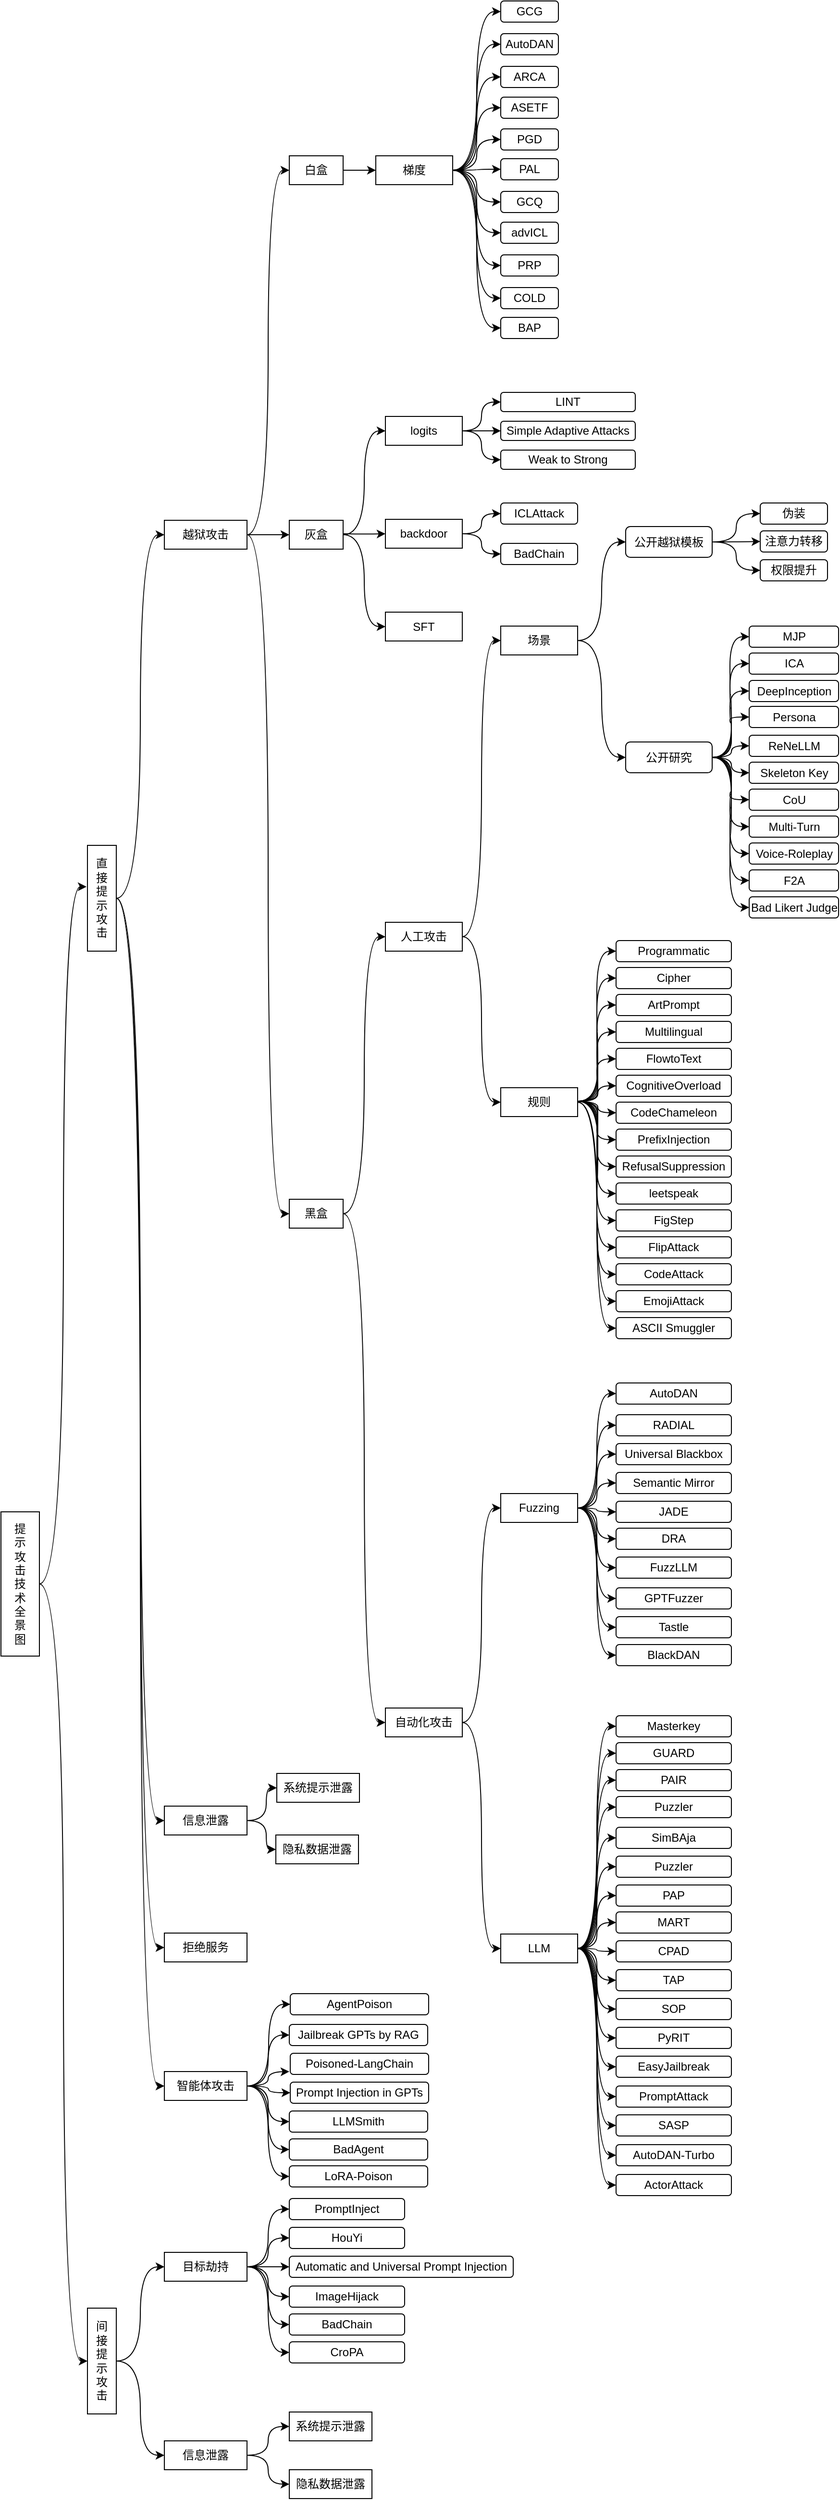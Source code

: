 <mxfile version="19.0.3" type="device"><diagram id="rkqEhPVn9OHipSm5fGzh" name="第 1 页"><mxGraphModel dx="1550" dy="2106" grid="1" gridSize="10" guides="1" tooltips="1" connect="1" arrows="1" fold="1" page="1" pageScale="1" pageWidth="827" pageHeight="1169" math="0" shadow="0"><root><mxCell id="0"/><mxCell id="1" parent="0"/><mxCell id="EBrHjdYa_G52QQw4xirk-134" style="edgeStyle=orthogonalEdgeStyle;rounded=0;orthogonalLoop=1;jettySize=auto;html=1;exitX=1;exitY=0.5;exitDx=0;exitDy=0;entryX=-0.033;entryY=0.391;entryDx=0;entryDy=0;entryPerimeter=0;curved=1;" parent="1" source="EBrHjdYa_G52QQw4xirk-2" target="EBrHjdYa_G52QQw4xirk-4" edge="1"><mxGeometry relative="1" as="geometry"/></mxCell><mxCell id="EBrHjdYa_G52QQw4xirk-136" style="edgeStyle=orthogonalEdgeStyle;curved=1;rounded=0;orthogonalLoop=1;jettySize=auto;html=1;exitX=1;exitY=0.5;exitDx=0;exitDy=0;entryX=0;entryY=0.5;entryDx=0;entryDy=0;" parent="1" source="EBrHjdYa_G52QQw4xirk-2" target="EBrHjdYa_G52QQw4xirk-40" edge="1"><mxGeometry relative="1" as="geometry"/></mxCell><mxCell id="EBrHjdYa_G52QQw4xirk-2" value="提&lt;br&gt;示&lt;br&gt;攻&lt;br&gt;击&lt;br&gt;技&lt;br&gt;术&lt;br&gt;全&lt;br&gt;景&lt;br&gt;图" style="rounded=0;whiteSpace=wrap;html=1;" parent="1" vertex="1"><mxGeometry x="70" y="891" width="40" height="150" as="geometry"/></mxCell><mxCell id="EBrHjdYa_G52QQw4xirk-135" style="edgeStyle=orthogonalEdgeStyle;curved=1;rounded=0;orthogonalLoop=1;jettySize=auto;html=1;exitX=1;exitY=0.5;exitDx=0;exitDy=0;entryX=0;entryY=0.5;entryDx=0;entryDy=0;" parent="1" source="EBrHjdYa_G52QQw4xirk-4" target="EBrHjdYa_G52QQw4xirk-26" edge="1"><mxGeometry relative="1" as="geometry"/></mxCell><mxCell id="EBrHjdYa_G52QQw4xirk-137" style="edgeStyle=orthogonalEdgeStyle;curved=1;rounded=0;orthogonalLoop=1;jettySize=auto;html=1;exitX=1;exitY=0.5;exitDx=0;exitDy=0;entryX=0;entryY=0.5;entryDx=0;entryDy=0;" parent="1" source="EBrHjdYa_G52QQw4xirk-4" target="EBrHjdYa_G52QQw4xirk-41" edge="1"><mxGeometry relative="1" as="geometry"/></mxCell><mxCell id="EBrHjdYa_G52QQw4xirk-138" style="edgeStyle=orthogonalEdgeStyle;curved=1;rounded=0;orthogonalLoop=1;jettySize=auto;html=1;exitX=1;exitY=0.5;exitDx=0;exitDy=0;entryX=0;entryY=0.5;entryDx=0;entryDy=0;" parent="1" source="EBrHjdYa_G52QQw4xirk-4" target="EBrHjdYa_G52QQw4xirk-45" edge="1"><mxGeometry relative="1" as="geometry"/></mxCell><mxCell id="EBrHjdYa_G52QQw4xirk-139" style="edgeStyle=orthogonalEdgeStyle;curved=1;rounded=0;orthogonalLoop=1;jettySize=auto;html=1;exitX=1;exitY=0.5;exitDx=0;exitDy=0;entryX=0;entryY=0.5;entryDx=0;entryDy=0;" parent="1" source="EBrHjdYa_G52QQw4xirk-4" target="EBrHjdYa_G52QQw4xirk-42" edge="1"><mxGeometry relative="1" as="geometry"/></mxCell><mxCell id="EBrHjdYa_G52QQw4xirk-4" value="直&lt;br&gt;接&lt;br&gt;提&lt;br&gt;示&lt;br&gt;攻&lt;br&gt;击" style="rounded=0;whiteSpace=wrap;html=1;" parent="1" vertex="1"><mxGeometry x="160" y="198" width="30" height="110" as="geometry"/></mxCell><mxCell id="EBrHjdYa_G52QQw4xirk-143" style="edgeStyle=orthogonalEdgeStyle;curved=1;rounded=0;orthogonalLoop=1;jettySize=auto;html=1;exitX=1;exitY=0.5;exitDx=0;exitDy=0;entryX=0;entryY=0.5;entryDx=0;entryDy=0;" parent="1" source="EBrHjdYa_G52QQw4xirk-20" target="EBrHjdYa_G52QQw4xirk-37" edge="1"><mxGeometry relative="1" as="geometry"/></mxCell><mxCell id="EBrHjdYa_G52QQw4xirk-144" style="edgeStyle=orthogonalEdgeStyle;curved=1;rounded=0;orthogonalLoop=1;jettySize=auto;html=1;exitX=1;exitY=0.5;exitDx=0;exitDy=0;entryX=0;entryY=0.5;entryDx=0;entryDy=0;" parent="1" source="EBrHjdYa_G52QQw4xirk-20" target="EBrHjdYa_G52QQw4xirk-38" edge="1"><mxGeometry relative="1" as="geometry"/></mxCell><mxCell id="EBrHjdYa_G52QQw4xirk-145" style="edgeStyle=orthogonalEdgeStyle;curved=1;rounded=0;orthogonalLoop=1;jettySize=auto;html=1;exitX=1;exitY=0.5;exitDx=0;exitDy=0;entryX=0;entryY=0.5;entryDx=0;entryDy=0;" parent="1" source="EBrHjdYa_G52QQw4xirk-20" target="EBrHjdYa_G52QQw4xirk-39" edge="1"><mxGeometry relative="1" as="geometry"/></mxCell><mxCell id="EBrHjdYa_G52QQw4xirk-147" style="edgeStyle=orthogonalEdgeStyle;curved=1;rounded=0;orthogonalLoop=1;jettySize=auto;html=1;exitX=1;exitY=0.5;exitDx=0;exitDy=0;entryX=0;entryY=0.5;entryDx=0;entryDy=0;" parent="1" source="EBrHjdYa_G52QQw4xirk-20" target="EBrHjdYa_G52QQw4xirk-54" edge="1"><mxGeometry relative="1" as="geometry"/></mxCell><mxCell id="EBrHjdYa_G52QQw4xirk-148" style="edgeStyle=orthogonalEdgeStyle;curved=1;rounded=0;orthogonalLoop=1;jettySize=auto;html=1;exitX=1;exitY=0.5;exitDx=0;exitDy=0;entryX=0;entryY=0.5;entryDx=0;entryDy=0;" parent="1" source="EBrHjdYa_G52QQw4xirk-20" target="EBrHjdYa_G52QQw4xirk-55" edge="1"><mxGeometry relative="1" as="geometry"/></mxCell><mxCell id="EBrHjdYa_G52QQw4xirk-149" style="edgeStyle=orthogonalEdgeStyle;curved=1;rounded=0;orthogonalLoop=1;jettySize=auto;html=1;exitX=1;exitY=0.5;exitDx=0;exitDy=0;entryX=0;entryY=0.5;entryDx=0;entryDy=0;" parent="1" source="EBrHjdYa_G52QQw4xirk-20" target="EBrHjdYa_G52QQw4xirk-56" edge="1"><mxGeometry relative="1" as="geometry"/></mxCell><mxCell id="EBrHjdYa_G52QQw4xirk-151" style="edgeStyle=orthogonalEdgeStyle;curved=1;rounded=0;orthogonalLoop=1;jettySize=auto;html=1;exitX=1;exitY=0.5;exitDx=0;exitDy=0;entryX=0;entryY=0.5;entryDx=0;entryDy=0;" parent="1" source="EBrHjdYa_G52QQw4xirk-20" target="EBrHjdYa_G52QQw4xirk-57" edge="1"><mxGeometry relative="1" as="geometry"/></mxCell><mxCell id="EBrHjdYa_G52QQw4xirk-152" style="edgeStyle=orthogonalEdgeStyle;curved=1;rounded=0;orthogonalLoop=1;jettySize=auto;html=1;exitX=1;exitY=0.5;exitDx=0;exitDy=0;entryX=0;entryY=0.5;entryDx=0;entryDy=0;" parent="1" source="EBrHjdYa_G52QQw4xirk-20" target="EBrHjdYa_G52QQw4xirk-58" edge="1"><mxGeometry relative="1" as="geometry"/></mxCell><mxCell id="EBrHjdYa_G52QQw4xirk-153" style="edgeStyle=orthogonalEdgeStyle;curved=1;rounded=0;orthogonalLoop=1;jettySize=auto;html=1;exitX=1;exitY=0.5;exitDx=0;exitDy=0;entryX=0;entryY=0.5;entryDx=0;entryDy=0;" parent="1" source="EBrHjdYa_G52QQw4xirk-20" target="EBrHjdYa_G52QQw4xirk-59" edge="1"><mxGeometry relative="1" as="geometry"/></mxCell><mxCell id="EBrHjdYa_G52QQw4xirk-154" style="edgeStyle=orthogonalEdgeStyle;curved=1;rounded=0;orthogonalLoop=1;jettySize=auto;html=1;exitX=1;exitY=0.5;exitDx=0;exitDy=0;entryX=0;entryY=0.5;entryDx=0;entryDy=0;" parent="1" source="EBrHjdYa_G52QQw4xirk-20" target="EBrHjdYa_G52QQw4xirk-60" edge="1"><mxGeometry relative="1" as="geometry"/></mxCell><mxCell id="MeOBzDQ2OIou5uloYh-z-2" style="edgeStyle=orthogonalEdgeStyle;rounded=0;orthogonalLoop=1;jettySize=auto;html=1;exitX=1;exitY=0.5;exitDx=0;exitDy=0;entryX=0;entryY=0.5;entryDx=0;entryDy=0;curved=1;" parent="1" source="EBrHjdYa_G52QQw4xirk-20" target="MeOBzDQ2OIou5uloYh-z-1" edge="1"><mxGeometry relative="1" as="geometry"/></mxCell><mxCell id="EBrHjdYa_G52QQw4xirk-20" value="梯度" style="rounded=0;whiteSpace=wrap;html=1;" parent="1" vertex="1"><mxGeometry x="460" y="-519" width="80" height="30" as="geometry"/></mxCell><mxCell id="EBrHjdYa_G52QQw4xirk-157" style="edgeStyle=orthogonalEdgeStyle;curved=1;rounded=0;orthogonalLoop=1;jettySize=auto;html=1;exitX=1;exitY=0.5;exitDx=0;exitDy=0;entryX=0;entryY=0.5;entryDx=0;entryDy=0;" parent="1" source="EBrHjdYa_G52QQw4xirk-21" target="EBrHjdYa_G52QQw4xirk-61" edge="1"><mxGeometry relative="1" as="geometry"/></mxCell><mxCell id="EBrHjdYa_G52QQw4xirk-246" style="edgeStyle=orthogonalEdgeStyle;curved=1;rounded=0;orthogonalLoop=1;jettySize=auto;html=1;exitX=1;exitY=0.5;exitDx=0;exitDy=0;entryX=0;entryY=0.5;entryDx=0;entryDy=0;" parent="1" source="EBrHjdYa_G52QQw4xirk-21" target="EBrHjdYa_G52QQw4xirk-243" edge="1"><mxGeometry relative="1" as="geometry"/></mxCell><mxCell id="EBrHjdYa_G52QQw4xirk-247" style="edgeStyle=orthogonalEdgeStyle;curved=1;rounded=0;orthogonalLoop=1;jettySize=auto;html=1;exitX=1;exitY=0.5;exitDx=0;exitDy=0;entryX=0;entryY=0.5;entryDx=0;entryDy=0;" parent="1" source="EBrHjdYa_G52QQw4xirk-21" target="EBrHjdYa_G52QQw4xirk-244" edge="1"><mxGeometry relative="1" as="geometry"/></mxCell><mxCell id="EBrHjdYa_G52QQw4xirk-21" value="logits" style="rounded=0;whiteSpace=wrap;html=1;" parent="1" vertex="1"><mxGeometry x="470" y="-248" width="80" height="30" as="geometry"/></mxCell><mxCell id="EBrHjdYa_G52QQw4xirk-140" style="edgeStyle=orthogonalEdgeStyle;curved=1;rounded=0;orthogonalLoop=1;jettySize=auto;html=1;exitX=1;exitY=0.5;exitDx=0;exitDy=0;entryX=0;entryY=0.5;entryDx=0;entryDy=0;" parent="1" source="EBrHjdYa_G52QQw4xirk-26" target="EBrHjdYa_G52QQw4xirk-33" edge="1"><mxGeometry relative="1" as="geometry"/></mxCell><mxCell id="EBrHjdYa_G52QQw4xirk-160" style="edgeStyle=orthogonalEdgeStyle;curved=1;rounded=0;orthogonalLoop=1;jettySize=auto;html=1;exitX=1;exitY=0.5;exitDx=0;exitDy=0;entryX=0;entryY=0.5;entryDx=0;entryDy=0;" parent="1" source="EBrHjdYa_G52QQw4xirk-26" target="EBrHjdYa_G52QQw4xirk-89" edge="1"><mxGeometry relative="1" as="geometry"/></mxCell><mxCell id="EBrHjdYa_G52QQw4xirk-161" style="edgeStyle=orthogonalEdgeStyle;curved=1;rounded=0;orthogonalLoop=1;jettySize=auto;html=1;exitX=1;exitY=0.5;exitDx=0;exitDy=0;entryX=0;entryY=0.5;entryDx=0;entryDy=0;" parent="1" source="EBrHjdYa_G52QQw4xirk-26" target="EBrHjdYa_G52QQw4xirk-47" edge="1"><mxGeometry relative="1" as="geometry"/></mxCell><mxCell id="EBrHjdYa_G52QQw4xirk-26" value="越狱攻击" style="rounded=0;whiteSpace=wrap;html=1;" parent="1" vertex="1"><mxGeometry x="240" y="-140" width="86" height="30" as="geometry"/></mxCell><mxCell id="EBrHjdYa_G52QQw4xirk-142" style="edgeStyle=orthogonalEdgeStyle;curved=1;rounded=0;orthogonalLoop=1;jettySize=auto;html=1;exitX=1;exitY=0.5;exitDx=0;exitDy=0;entryX=0;entryY=0.5;entryDx=0;entryDy=0;" parent="1" source="EBrHjdYa_G52QQw4xirk-33" target="EBrHjdYa_G52QQw4xirk-20" edge="1"><mxGeometry relative="1" as="geometry"/></mxCell><mxCell id="EBrHjdYa_G52QQw4xirk-33" value="白盒" style="rounded=0;whiteSpace=wrap;html=1;" parent="1" vertex="1"><mxGeometry x="370" y="-519" width="56" height="30" as="geometry"/></mxCell><mxCell id="EBrHjdYa_G52QQw4xirk-37" value="GCG" style="rounded=1;whiteSpace=wrap;html=1;strokeColor=default;" parent="1" vertex="1"><mxGeometry x="590" y="-680" width="60" height="22" as="geometry"/></mxCell><mxCell id="EBrHjdYa_G52QQw4xirk-38" value="AutoDAN" style="rounded=1;whiteSpace=wrap;html=1;strokeColor=default;" parent="1" vertex="1"><mxGeometry x="590" y="-646" width="60" height="22" as="geometry"/></mxCell><mxCell id="EBrHjdYa_G52QQw4xirk-39" value="ARCA" style="rounded=1;whiteSpace=wrap;html=1;strokeColor=default;" parent="1" vertex="1"><mxGeometry x="590" y="-612" width="60" height="22" as="geometry"/></mxCell><mxCell id="EBrHjdYa_G52QQw4xirk-235" style="edgeStyle=orthogonalEdgeStyle;curved=1;rounded=0;orthogonalLoop=1;jettySize=auto;html=1;exitX=1;exitY=0.5;exitDx=0;exitDy=0;entryX=0;entryY=0.5;entryDx=0;entryDy=0;" parent="1" source="EBrHjdYa_G52QQw4xirk-40" target="EBrHjdYa_G52QQw4xirk-44" edge="1"><mxGeometry relative="1" as="geometry"/></mxCell><mxCell id="EBrHjdYa_G52QQw4xirk-236" style="edgeStyle=orthogonalEdgeStyle;curved=1;rounded=0;orthogonalLoop=1;jettySize=auto;html=1;exitX=1;exitY=0.5;exitDx=0;exitDy=0;entryX=0;entryY=0.5;entryDx=0;entryDy=0;" parent="1" source="EBrHjdYa_G52QQw4xirk-40" target="EBrHjdYa_G52QQw4xirk-43" edge="1"><mxGeometry relative="1" as="geometry"/></mxCell><mxCell id="EBrHjdYa_G52QQw4xirk-40" value="间&lt;br&gt;接&lt;br&gt;提&lt;br&gt;示&lt;br&gt;攻&lt;br&gt;击" style="rounded=0;whiteSpace=wrap;html=1;" parent="1" vertex="1"><mxGeometry x="160" y="1719" width="30" height="110" as="geometry"/></mxCell><mxCell id="EBrHjdYa_G52QQw4xirk-209" style="edgeStyle=orthogonalEdgeStyle;curved=1;rounded=0;orthogonalLoop=1;jettySize=auto;html=1;exitX=1;exitY=0.5;exitDx=0;exitDy=0;entryX=0;entryY=0.5;entryDx=0;entryDy=0;" parent="1" source="EBrHjdYa_G52QQw4xirk-41" target="EBrHjdYa_G52QQw4xirk-105" edge="1"><mxGeometry relative="1" as="geometry"/></mxCell><mxCell id="EBrHjdYa_G52QQw4xirk-210" style="edgeStyle=orthogonalEdgeStyle;curved=1;rounded=0;orthogonalLoop=1;jettySize=auto;html=1;exitX=1;exitY=0.5;exitDx=0;exitDy=0;entryX=0;entryY=0.5;entryDx=0;entryDy=0;" parent="1" source="EBrHjdYa_G52QQw4xirk-41" target="EBrHjdYa_G52QQw4xirk-106" edge="1"><mxGeometry relative="1" as="geometry"/></mxCell><mxCell id="EBrHjdYa_G52QQw4xirk-41" value="信息泄露" style="rounded=0;whiteSpace=wrap;html=1;" parent="1" vertex="1"><mxGeometry x="240" y="1197" width="86" height="30" as="geometry"/></mxCell><mxCell id="EBrHjdYa_G52QQw4xirk-227" style="edgeStyle=orthogonalEdgeStyle;curved=1;rounded=0;orthogonalLoop=1;jettySize=auto;html=1;exitX=1;exitY=0.5;exitDx=0;exitDy=0;entryX=0;entryY=0.5;entryDx=0;entryDy=0;" parent="1" source="EBrHjdYa_G52QQw4xirk-42" target="EBrHjdYa_G52QQw4xirk-124" edge="1"><mxGeometry relative="1" as="geometry"/></mxCell><mxCell id="EBrHjdYa_G52QQw4xirk-229" style="edgeStyle=orthogonalEdgeStyle;curved=1;rounded=0;orthogonalLoop=1;jettySize=auto;html=1;exitX=1;exitY=0.5;exitDx=0;exitDy=0;" parent="1" source="EBrHjdYa_G52QQw4xirk-42" edge="1"><mxGeometry relative="1" as="geometry"><mxPoint x="370" y="1473" as="targetPoint"/></mxGeometry></mxCell><mxCell id="EBrHjdYa_G52QQw4xirk-230" style="edgeStyle=orthogonalEdgeStyle;curved=1;rounded=0;orthogonalLoop=1;jettySize=auto;html=1;exitX=1;exitY=0.5;exitDx=0;exitDy=0;entryX=0;entryY=0.5;entryDx=0;entryDy=0;" parent="1" source="EBrHjdYa_G52QQw4xirk-42" target="EBrHjdYa_G52QQw4xirk-126" edge="1"><mxGeometry relative="1" as="geometry"/></mxCell><mxCell id="EBrHjdYa_G52QQw4xirk-231" style="edgeStyle=orthogonalEdgeStyle;curved=1;rounded=0;orthogonalLoop=1;jettySize=auto;html=1;exitX=1;exitY=0.5;exitDx=0;exitDy=0;entryX=0;entryY=0.5;entryDx=0;entryDy=0;" parent="1" source="EBrHjdYa_G52QQw4xirk-42" target="EBrHjdYa_G52QQw4xirk-127" edge="1"><mxGeometry relative="1" as="geometry"/></mxCell><mxCell id="EBrHjdYa_G52QQw4xirk-250" style="edgeStyle=orthogonalEdgeStyle;curved=1;rounded=0;orthogonalLoop=1;jettySize=auto;html=1;exitX=1;exitY=0.5;exitDx=0;exitDy=0;entryX=0;entryY=0.5;entryDx=0;entryDy=0;" parent="1" source="EBrHjdYa_G52QQw4xirk-42" target="EBrHjdYa_G52QQw4xirk-249" edge="1"><mxGeometry relative="1" as="geometry"/></mxCell><mxCell id="MeOBzDQ2OIou5uloYh-z-20" style="edgeStyle=orthogonalEdgeStyle;curved=1;rounded=0;orthogonalLoop=1;jettySize=auto;html=1;exitX=1;exitY=0.5;exitDx=0;exitDy=0;entryX=0;entryY=0.5;entryDx=0;entryDy=0;" parent="1" source="EBrHjdYa_G52QQw4xirk-42" target="MeOBzDQ2OIou5uloYh-z-19" edge="1"><mxGeometry relative="1" as="geometry"/></mxCell><mxCell id="ZxJ6F6xXxv0sFhJDmkCC-2" style="edgeStyle=orthogonalEdgeStyle;rounded=0;orthogonalLoop=1;jettySize=auto;html=1;exitX=1;exitY=0.5;exitDx=0;exitDy=0;entryX=0;entryY=0.5;entryDx=0;entryDy=0;curved=1;" parent="1" source="EBrHjdYa_G52QQw4xirk-42" target="ZxJ6F6xXxv0sFhJDmkCC-1" edge="1"><mxGeometry relative="1" as="geometry"/></mxCell><mxCell id="EBrHjdYa_G52QQw4xirk-42" value="智能体攻击" style="rounded=0;whiteSpace=wrap;html=1;" parent="1" vertex="1"><mxGeometry x="240" y="1473" width="86" height="30" as="geometry"/></mxCell><mxCell id="EBrHjdYa_G52QQw4xirk-237" style="edgeStyle=orthogonalEdgeStyle;curved=1;rounded=0;orthogonalLoop=1;jettySize=auto;html=1;exitX=1;exitY=0.5;exitDx=0;exitDy=0;entryX=0;entryY=0.5;entryDx=0;entryDy=0;" parent="1" source="EBrHjdYa_G52QQw4xirk-43" target="EBrHjdYa_G52QQw4xirk-129" edge="1"><mxGeometry relative="1" as="geometry"/></mxCell><mxCell id="EBrHjdYa_G52QQw4xirk-239" style="edgeStyle=orthogonalEdgeStyle;curved=1;rounded=0;orthogonalLoop=1;jettySize=auto;html=1;exitX=1;exitY=0.5;exitDx=0;exitDy=0;entryX=0;entryY=0.5;entryDx=0;entryDy=0;" parent="1" source="EBrHjdYa_G52QQw4xirk-43" target="EBrHjdYa_G52QQw4xirk-130" edge="1"><mxGeometry relative="1" as="geometry"/></mxCell><mxCell id="EBrHjdYa_G52QQw4xirk-43" value="信息泄露" style="rounded=0;whiteSpace=wrap;html=1;" parent="1" vertex="1"><mxGeometry x="240" y="1857" width="86" height="30" as="geometry"/></mxCell><mxCell id="EBrHjdYa_G52QQw4xirk-232" style="edgeStyle=orthogonalEdgeStyle;curved=1;rounded=0;orthogonalLoop=1;jettySize=auto;html=1;exitX=1;exitY=0.5;exitDx=0;exitDy=0;entryX=0;entryY=0.5;entryDx=0;entryDy=0;" parent="1" source="EBrHjdYa_G52QQw4xirk-44" target="EBrHjdYa_G52QQw4xirk-131" edge="1"><mxGeometry relative="1" as="geometry"/></mxCell><mxCell id="EBrHjdYa_G52QQw4xirk-233" style="edgeStyle=orthogonalEdgeStyle;curved=1;rounded=0;orthogonalLoop=1;jettySize=auto;html=1;exitX=1;exitY=0.5;exitDx=0;exitDy=0;entryX=0;entryY=0.5;entryDx=0;entryDy=0;" parent="1" source="EBrHjdYa_G52QQw4xirk-44" target="EBrHjdYa_G52QQw4xirk-132" edge="1"><mxGeometry relative="1" as="geometry"/></mxCell><mxCell id="EBrHjdYa_G52QQw4xirk-234" style="edgeStyle=orthogonalEdgeStyle;curved=1;rounded=0;orthogonalLoop=1;jettySize=auto;html=1;exitX=1;exitY=0.5;exitDx=0;exitDy=0;entryX=0;entryY=0.5;entryDx=0;entryDy=0;" parent="1" source="EBrHjdYa_G52QQw4xirk-44" target="EBrHjdYa_G52QQw4xirk-133" edge="1"><mxGeometry relative="1" as="geometry"/></mxCell><mxCell id="MeOBzDQ2OIou5uloYh-z-12" style="edgeStyle=orthogonalEdgeStyle;curved=1;rounded=0;orthogonalLoop=1;jettySize=auto;html=1;exitX=1;exitY=0.5;exitDx=0;exitDy=0;entryX=0;entryY=0.5;entryDx=0;entryDy=0;" parent="1" source="EBrHjdYa_G52QQw4xirk-44" target="MeOBzDQ2OIou5uloYh-z-11" edge="1"><mxGeometry relative="1" as="geometry"/></mxCell><mxCell id="MeOBzDQ2OIou5uloYh-z-14" style="edgeStyle=orthogonalEdgeStyle;curved=1;rounded=0;orthogonalLoop=1;jettySize=auto;html=1;exitX=1;exitY=0.5;exitDx=0;exitDy=0;entryX=0;entryY=0.5;entryDx=0;entryDy=0;" parent="1" source="EBrHjdYa_G52QQw4xirk-44" target="MeOBzDQ2OIou5uloYh-z-13" edge="1"><mxGeometry relative="1" as="geometry"/></mxCell><mxCell id="RF8kQDyTWKjzC2yBaVdK-2" style="edgeStyle=orthogonalEdgeStyle;rounded=0;orthogonalLoop=1;jettySize=auto;html=1;exitX=1;exitY=0.5;exitDx=0;exitDy=0;entryX=0;entryY=0.5;entryDx=0;entryDy=0;curved=1;" parent="1" source="EBrHjdYa_G52QQw4xirk-44" target="RF8kQDyTWKjzC2yBaVdK-1" edge="1"><mxGeometry relative="1" as="geometry"/></mxCell><mxCell id="EBrHjdYa_G52QQw4xirk-44" value="目标劫持" style="rounded=0;whiteSpace=wrap;html=1;" parent="1" vertex="1"><mxGeometry x="240" y="1661" width="86" height="30" as="geometry"/></mxCell><mxCell id="EBrHjdYa_G52QQw4xirk-45" value="拒绝服务" style="rounded=0;whiteSpace=wrap;html=1;" parent="1" vertex="1"><mxGeometry x="240" y="1329" width="86" height="30" as="geometry"/></mxCell><mxCell id="EBrHjdYa_G52QQw4xirk-162" style="edgeStyle=orthogonalEdgeStyle;curved=1;rounded=0;orthogonalLoop=1;jettySize=auto;html=1;exitX=1;exitY=0.5;exitDx=0;exitDy=0;entryX=0;entryY=0.5;entryDx=0;entryDy=0;" parent="1" source="EBrHjdYa_G52QQw4xirk-47" target="EBrHjdYa_G52QQw4xirk-48" edge="1"><mxGeometry relative="1" as="geometry"/></mxCell><mxCell id="EBrHjdYa_G52QQw4xirk-163" style="edgeStyle=orthogonalEdgeStyle;curved=1;rounded=0;orthogonalLoop=1;jettySize=auto;html=1;exitX=1;exitY=0.5;exitDx=0;exitDy=0;entryX=0;entryY=0.5;entryDx=0;entryDy=0;" parent="1" source="EBrHjdYa_G52QQw4xirk-47" target="EBrHjdYa_G52QQw4xirk-49" edge="1"><mxGeometry relative="1" as="geometry"/></mxCell><mxCell id="EBrHjdYa_G52QQw4xirk-47" value="黑盒" style="rounded=0;whiteSpace=wrap;html=1;" parent="1" vertex="1"><mxGeometry x="370" y="566" width="56" height="30" as="geometry"/></mxCell><mxCell id="EBrHjdYa_G52QQw4xirk-165" style="edgeStyle=orthogonalEdgeStyle;curved=1;rounded=0;orthogonalLoop=1;jettySize=auto;html=1;exitX=1;exitY=0.5;exitDx=0;exitDy=0;entryX=0;entryY=0.5;entryDx=0;entryDy=0;" parent="1" source="EBrHjdYa_G52QQw4xirk-48" target="EBrHjdYa_G52QQw4xirk-65" edge="1"><mxGeometry relative="1" as="geometry"/></mxCell><mxCell id="EBrHjdYa_G52QQw4xirk-166" style="edgeStyle=orthogonalEdgeStyle;curved=1;rounded=0;orthogonalLoop=1;jettySize=auto;html=1;exitX=1;exitY=0.5;exitDx=0;exitDy=0;entryX=0;entryY=0.5;entryDx=0;entryDy=0;" parent="1" source="EBrHjdYa_G52QQw4xirk-48" target="EBrHjdYa_G52QQw4xirk-66" edge="1"><mxGeometry relative="1" as="geometry"/></mxCell><mxCell id="EBrHjdYa_G52QQw4xirk-48" value="人工攻击" style="rounded=0;whiteSpace=wrap;html=1;" parent="1" vertex="1"><mxGeometry x="470" y="278" width="80" height="30" as="geometry"/></mxCell><mxCell id="EBrHjdYa_G52QQw4xirk-196" style="edgeStyle=orthogonalEdgeStyle;curved=1;rounded=0;orthogonalLoop=1;jettySize=auto;html=1;exitX=1;exitY=0.5;exitDx=0;exitDy=0;entryX=0;entryY=0.5;entryDx=0;entryDy=0;" parent="1" source="EBrHjdYa_G52QQw4xirk-49" target="EBrHjdYa_G52QQw4xirk-50" edge="1"><mxGeometry relative="1" as="geometry"><mxPoint x="550" y="1083" as="sourcePoint"/></mxGeometry></mxCell><mxCell id="EBrHjdYa_G52QQw4xirk-197" style="edgeStyle=orthogonalEdgeStyle;curved=1;rounded=0;orthogonalLoop=1;jettySize=auto;html=1;exitX=1;exitY=0.5;exitDx=0;exitDy=0;entryX=0;entryY=0.5;entryDx=0;entryDy=0;" parent="1" source="EBrHjdYa_G52QQw4xirk-49" target="EBrHjdYa_G52QQw4xirk-51" edge="1"><mxGeometry relative="1" as="geometry"><mxPoint x="550" y="1105" as="sourcePoint"/></mxGeometry></mxCell><mxCell id="EBrHjdYa_G52QQw4xirk-49" value="自动化攻击" style="rounded=0;whiteSpace=wrap;html=1;" parent="1" vertex="1"><mxGeometry x="470" y="1095" width="80" height="30" as="geometry"/></mxCell><mxCell id="EBrHjdYa_G52QQw4xirk-198" style="edgeStyle=orthogonalEdgeStyle;curved=1;rounded=0;orthogonalLoop=1;jettySize=auto;html=1;exitX=1;exitY=0.5;exitDx=0;exitDy=0;entryX=0;entryY=0.5;entryDx=0;entryDy=0;" parent="1" source="EBrHjdYa_G52QQw4xirk-50" target="EBrHjdYa_G52QQw4xirk-107" edge="1"><mxGeometry relative="1" as="geometry"/></mxCell><mxCell id="EBrHjdYa_G52QQw4xirk-200" style="edgeStyle=orthogonalEdgeStyle;curved=1;rounded=0;orthogonalLoop=1;jettySize=auto;html=1;exitX=1;exitY=0.5;exitDx=0;exitDy=0;entryX=0;entryY=0.5;entryDx=0;entryDy=0;" parent="1" source="EBrHjdYa_G52QQw4xirk-50" target="EBrHjdYa_G52QQw4xirk-96" edge="1"><mxGeometry relative="1" as="geometry"/></mxCell><mxCell id="EBrHjdYa_G52QQw4xirk-202" style="edgeStyle=orthogonalEdgeStyle;curved=1;rounded=0;orthogonalLoop=1;jettySize=auto;html=1;exitX=1;exitY=0.5;exitDx=0;exitDy=0;entryX=0;entryY=0.5;entryDx=0;entryDy=0;" parent="1" source="EBrHjdYa_G52QQw4xirk-50" target="EBrHjdYa_G52QQw4xirk-98" edge="1"><mxGeometry relative="1" as="geometry"/></mxCell><mxCell id="EBrHjdYa_G52QQw4xirk-203" style="edgeStyle=orthogonalEdgeStyle;curved=1;rounded=0;orthogonalLoop=1;jettySize=auto;html=1;exitX=1;exitY=0.5;exitDx=0;exitDy=0;entryX=0;entryY=0.5;entryDx=0;entryDy=0;" parent="1" source="EBrHjdYa_G52QQw4xirk-50" target="EBrHjdYa_G52QQw4xirk-99" edge="1"><mxGeometry relative="1" as="geometry"/></mxCell><mxCell id="EBrHjdYa_G52QQw4xirk-204" style="edgeStyle=orthogonalEdgeStyle;curved=1;rounded=0;orthogonalLoop=1;jettySize=auto;html=1;exitX=1;exitY=0.5;exitDx=0;exitDy=0;entryX=0;entryY=0.5;entryDx=0;entryDy=0;" parent="1" source="EBrHjdYa_G52QQw4xirk-50" target="EBrHjdYa_G52QQw4xirk-100" edge="1"><mxGeometry relative="1" as="geometry"/></mxCell><mxCell id="EBrHjdYa_G52QQw4xirk-205" style="edgeStyle=orthogonalEdgeStyle;curved=1;rounded=0;orthogonalLoop=1;jettySize=auto;html=1;exitX=1;exitY=0.5;exitDx=0;exitDy=0;entryX=0;entryY=0.5;entryDx=0;entryDy=0;" parent="1" source="EBrHjdYa_G52QQw4xirk-50" target="EBrHjdYa_G52QQw4xirk-104" edge="1"><mxGeometry relative="1" as="geometry"/></mxCell><mxCell id="EBrHjdYa_G52QQw4xirk-206" style="edgeStyle=orthogonalEdgeStyle;curved=1;rounded=0;orthogonalLoop=1;jettySize=auto;html=1;exitX=1;exitY=0.5;exitDx=0;exitDy=0;entryX=0;entryY=0.5;entryDx=0;entryDy=0;" parent="1" source="EBrHjdYa_G52QQw4xirk-50" target="EBrHjdYa_G52QQw4xirk-101" edge="1"><mxGeometry relative="1" as="geometry"/></mxCell><mxCell id="EBrHjdYa_G52QQw4xirk-207" style="edgeStyle=orthogonalEdgeStyle;curved=1;rounded=0;orthogonalLoop=1;jettySize=auto;html=1;exitX=1;exitY=0.5;exitDx=0;exitDy=0;entryX=0;entryY=0.5;entryDx=0;entryDy=0;" parent="1" source="EBrHjdYa_G52QQw4xirk-50" target="EBrHjdYa_G52QQw4xirk-102" edge="1"><mxGeometry relative="1" as="geometry"/></mxCell><mxCell id="EBrHjdYa_G52QQw4xirk-208" style="edgeStyle=orthogonalEdgeStyle;curved=1;rounded=0;orthogonalLoop=1;jettySize=auto;html=1;exitX=1;exitY=0.5;exitDx=0;exitDy=0;entryX=0;entryY=0.5;entryDx=0;entryDy=0;" parent="1" source="EBrHjdYa_G52QQw4xirk-50" target="EBrHjdYa_G52QQw4xirk-103" edge="1"><mxGeometry relative="1" as="geometry"/></mxCell><mxCell id="LA03Pefo4ghaBJsRQ1Gg-4" style="edgeStyle=orthogonalEdgeStyle;curved=1;rounded=0;orthogonalLoop=1;jettySize=auto;html=1;exitX=1;exitY=0.5;exitDx=0;exitDy=0;entryX=0;entryY=0.5;entryDx=0;entryDy=0;" parent="1" source="EBrHjdYa_G52QQw4xirk-50" target="LA03Pefo4ghaBJsRQ1Gg-3" edge="1"><mxGeometry relative="1" as="geometry"/></mxCell><mxCell id="EBrHjdYa_G52QQw4xirk-50" value="Fuzzing" style="rounded=0;whiteSpace=wrap;html=1;" parent="1" vertex="1"><mxGeometry x="590" y="872" width="80" height="30" as="geometry"/></mxCell><mxCell id="EBrHjdYa_G52QQw4xirk-211" style="edgeStyle=orthogonalEdgeStyle;curved=1;rounded=0;orthogonalLoop=1;jettySize=auto;html=1;exitX=1;exitY=0.5;exitDx=0;exitDy=0;entryX=0;entryY=0.5;entryDx=0;entryDy=0;" parent="1" source="EBrHjdYa_G52QQw4xirk-51" target="EBrHjdYa_G52QQw4xirk-108" edge="1"><mxGeometry relative="1" as="geometry"/></mxCell><mxCell id="EBrHjdYa_G52QQw4xirk-212" style="edgeStyle=orthogonalEdgeStyle;curved=1;rounded=0;orthogonalLoop=1;jettySize=auto;html=1;exitX=1;exitY=0.5;exitDx=0;exitDy=0;entryX=0;entryY=0.5;entryDx=0;entryDy=0;" parent="1" source="EBrHjdYa_G52QQw4xirk-51" target="EBrHjdYa_G52QQw4xirk-109" edge="1"><mxGeometry relative="1" as="geometry"/></mxCell><mxCell id="EBrHjdYa_G52QQw4xirk-213" style="edgeStyle=orthogonalEdgeStyle;curved=1;rounded=0;orthogonalLoop=1;jettySize=auto;html=1;exitX=1;exitY=0.5;exitDx=0;exitDy=0;entryX=0;entryY=0.5;entryDx=0;entryDy=0;" parent="1" source="EBrHjdYa_G52QQw4xirk-51" target="EBrHjdYa_G52QQw4xirk-110" edge="1"><mxGeometry relative="1" as="geometry"/></mxCell><mxCell id="EBrHjdYa_G52QQw4xirk-214" style="edgeStyle=orthogonalEdgeStyle;curved=1;rounded=0;orthogonalLoop=1;jettySize=auto;html=1;exitX=1;exitY=0.5;exitDx=0;exitDy=0;entryX=0;entryY=0.5;entryDx=0;entryDy=0;" parent="1" source="EBrHjdYa_G52QQw4xirk-51" target="EBrHjdYa_G52QQw4xirk-111" edge="1"><mxGeometry relative="1" as="geometry"/></mxCell><mxCell id="EBrHjdYa_G52QQw4xirk-215" style="edgeStyle=orthogonalEdgeStyle;curved=1;rounded=0;orthogonalLoop=1;jettySize=auto;html=1;exitX=1;exitY=0.5;exitDx=0;exitDy=0;entryX=0;entryY=0.5;entryDx=0;entryDy=0;" parent="1" source="EBrHjdYa_G52QQw4xirk-51" target="EBrHjdYa_G52QQw4xirk-112" edge="1"><mxGeometry relative="1" as="geometry"/></mxCell><mxCell id="EBrHjdYa_G52QQw4xirk-216" style="edgeStyle=orthogonalEdgeStyle;curved=1;rounded=0;orthogonalLoop=1;jettySize=auto;html=1;exitX=1;exitY=0.5;exitDx=0;exitDy=0;entryX=0;entryY=0.5;entryDx=0;entryDy=0;" parent="1" source="EBrHjdYa_G52QQw4xirk-51" target="EBrHjdYa_G52QQw4xirk-114" edge="1"><mxGeometry relative="1" as="geometry"/></mxCell><mxCell id="EBrHjdYa_G52QQw4xirk-217" style="edgeStyle=orthogonalEdgeStyle;curved=1;rounded=0;orthogonalLoop=1;jettySize=auto;html=1;exitX=1;exitY=0.5;exitDx=0;exitDy=0;entryX=0;entryY=0.5;entryDx=0;entryDy=0;" parent="1" source="EBrHjdYa_G52QQw4xirk-51" target="EBrHjdYa_G52QQw4xirk-115" edge="1"><mxGeometry relative="1" as="geometry"/></mxCell><mxCell id="EBrHjdYa_G52QQw4xirk-218" style="edgeStyle=orthogonalEdgeStyle;curved=1;rounded=0;orthogonalLoop=1;jettySize=auto;html=1;exitX=1;exitY=0.5;exitDx=0;exitDy=0;entryX=0;entryY=0.5;entryDx=0;entryDy=0;" parent="1" source="EBrHjdYa_G52QQw4xirk-51" target="EBrHjdYa_G52QQw4xirk-116" edge="1"><mxGeometry relative="1" as="geometry"/></mxCell><mxCell id="EBrHjdYa_G52QQw4xirk-219" style="edgeStyle=orthogonalEdgeStyle;curved=1;rounded=0;orthogonalLoop=1;jettySize=auto;html=1;exitX=1;exitY=0.5;exitDx=0;exitDy=0;entryX=0;entryY=0.5;entryDx=0;entryDy=0;" parent="1" source="EBrHjdYa_G52QQw4xirk-51" target="EBrHjdYa_G52QQw4xirk-117" edge="1"><mxGeometry relative="1" as="geometry"/></mxCell><mxCell id="EBrHjdYa_G52QQw4xirk-220" style="edgeStyle=orthogonalEdgeStyle;curved=1;rounded=0;orthogonalLoop=1;jettySize=auto;html=1;exitX=1;exitY=0.5;exitDx=0;exitDy=0;entryX=0;entryY=0.5;entryDx=0;entryDy=0;" parent="1" source="EBrHjdYa_G52QQw4xirk-51" target="EBrHjdYa_G52QQw4xirk-118" edge="1"><mxGeometry relative="1" as="geometry"/></mxCell><mxCell id="EBrHjdYa_G52QQw4xirk-221" style="edgeStyle=orthogonalEdgeStyle;curved=1;rounded=0;orthogonalLoop=1;jettySize=auto;html=1;exitX=1;exitY=0.5;exitDx=0;exitDy=0;entryX=0;entryY=0.5;entryDx=0;entryDy=0;" parent="1" source="EBrHjdYa_G52QQw4xirk-51" target="EBrHjdYa_G52QQw4xirk-119" edge="1"><mxGeometry relative="1" as="geometry"/></mxCell><mxCell id="EBrHjdYa_G52QQw4xirk-222" style="edgeStyle=orthogonalEdgeStyle;curved=1;rounded=0;orthogonalLoop=1;jettySize=auto;html=1;exitX=1;exitY=0.5;exitDx=0;exitDy=0;entryX=0;entryY=0.5;entryDx=0;entryDy=0;" parent="1" source="EBrHjdYa_G52QQw4xirk-51" target="EBrHjdYa_G52QQw4xirk-120" edge="1"><mxGeometry relative="1" as="geometry"/></mxCell><mxCell id="EBrHjdYa_G52QQw4xirk-223" style="edgeStyle=orthogonalEdgeStyle;curved=1;rounded=0;orthogonalLoop=1;jettySize=auto;html=1;exitX=1;exitY=0.5;exitDx=0;exitDy=0;entryX=0;entryY=0.5;entryDx=0;entryDy=0;" parent="1" source="EBrHjdYa_G52QQw4xirk-51" target="EBrHjdYa_G52QQw4xirk-121" edge="1"><mxGeometry relative="1" as="geometry"/></mxCell><mxCell id="EBrHjdYa_G52QQw4xirk-224" style="edgeStyle=orthogonalEdgeStyle;curved=1;rounded=0;orthogonalLoop=1;jettySize=auto;html=1;exitX=1;exitY=0.5;exitDx=0;exitDy=0;entryX=0;entryY=0.5;entryDx=0;entryDy=0;" parent="1" source="EBrHjdYa_G52QQw4xirk-51" target="EBrHjdYa_G52QQw4xirk-122" edge="1"><mxGeometry relative="1" as="geometry"/></mxCell><mxCell id="EBrHjdYa_G52QQw4xirk-225" style="edgeStyle=orthogonalEdgeStyle;curved=1;rounded=0;orthogonalLoop=1;jettySize=auto;html=1;exitX=1;exitY=0.5;exitDx=0;exitDy=0;entryX=0;entryY=0.5;entryDx=0;entryDy=0;" parent="1" source="EBrHjdYa_G52QQw4xirk-51" target="EBrHjdYa_G52QQw4xirk-123" edge="1"><mxGeometry relative="1" as="geometry"/></mxCell><mxCell id="LA03Pefo4ghaBJsRQ1Gg-2" style="edgeStyle=orthogonalEdgeStyle;rounded=0;orthogonalLoop=1;jettySize=auto;html=1;exitX=1;exitY=0.5;exitDx=0;exitDy=0;entryX=0;entryY=0.5;entryDx=0;entryDy=0;curved=1;" parent="1" source="EBrHjdYa_G52QQw4xirk-51" target="LA03Pefo4ghaBJsRQ1Gg-1" edge="1"><mxGeometry relative="1" as="geometry"/></mxCell><mxCell id="MeOBzDQ2OIou5uloYh-z-6" style="edgeStyle=orthogonalEdgeStyle;curved=1;rounded=0;orthogonalLoop=1;jettySize=auto;html=1;exitX=1;exitY=0.5;exitDx=0;exitDy=0;entryX=0;entryY=0.5;entryDx=0;entryDy=0;" parent="1" source="EBrHjdYa_G52QQw4xirk-51" target="MeOBzDQ2OIou5uloYh-z-5" edge="1"><mxGeometry relative="1" as="geometry"/></mxCell><mxCell id="EBrHjdYa_G52QQw4xirk-51" value="LLM" style="rounded=0;whiteSpace=wrap;html=1;" parent="1" vertex="1"><mxGeometry x="590" y="1330" width="80" height="30" as="geometry"/></mxCell><mxCell id="EBrHjdYa_G52QQw4xirk-54" value="ASETF" style="rounded=1;whiteSpace=wrap;html=1;strokeColor=default;" parent="1" vertex="1"><mxGeometry x="590" y="-580" width="60" height="22" as="geometry"/></mxCell><mxCell id="EBrHjdYa_G52QQw4xirk-55" value="PGD" style="rounded=1;whiteSpace=wrap;html=1;strokeColor=default;" parent="1" vertex="1"><mxGeometry x="590" y="-547" width="60" height="22" as="geometry"/></mxCell><mxCell id="EBrHjdYa_G52QQw4xirk-56" value="PAL" style="rounded=1;whiteSpace=wrap;html=1;strokeColor=default;" parent="1" vertex="1"><mxGeometry x="590" y="-516" width="60" height="22" as="geometry"/></mxCell><mxCell id="EBrHjdYa_G52QQw4xirk-57" value="GCQ" style="rounded=1;whiteSpace=wrap;html=1;strokeColor=default;" parent="1" vertex="1"><mxGeometry x="590" y="-482" width="60" height="22" as="geometry"/></mxCell><mxCell id="EBrHjdYa_G52QQw4xirk-58" value="advICL" style="rounded=1;whiteSpace=wrap;html=1;strokeColor=default;" parent="1" vertex="1"><mxGeometry x="590" y="-450" width="60" height="22" as="geometry"/></mxCell><mxCell id="EBrHjdYa_G52QQw4xirk-59" value="PRP" style="rounded=1;whiteSpace=wrap;html=1;strokeColor=default;" parent="1" vertex="1"><mxGeometry x="590" y="-416" width="60" height="22" as="geometry"/></mxCell><mxCell id="EBrHjdYa_G52QQw4xirk-60" value="COLD" style="rounded=1;whiteSpace=wrap;html=1;strokeColor=default;" parent="1" vertex="1"><mxGeometry x="590" y="-382" width="60" height="22" as="geometry"/></mxCell><mxCell id="EBrHjdYa_G52QQw4xirk-61" value="LINT" style="rounded=1;whiteSpace=wrap;html=1;strokeColor=default;" parent="1" vertex="1"><mxGeometry x="590" y="-273" width="140" height="20" as="geometry"/></mxCell><mxCell id="EBrHjdYa_G52QQw4xirk-167" style="edgeStyle=orthogonalEdgeStyle;curved=1;rounded=0;orthogonalLoop=1;jettySize=auto;html=1;exitX=1;exitY=0.5;exitDx=0;exitDy=0;entryX=0;entryY=0.5;entryDx=0;entryDy=0;" parent="1" source="EBrHjdYa_G52QQw4xirk-65" target="EBrHjdYa_G52QQw4xirk-67" edge="1"><mxGeometry relative="1" as="geometry"/></mxCell><mxCell id="EBrHjdYa_G52QQw4xirk-168" style="edgeStyle=orthogonalEdgeStyle;curved=1;rounded=0;orthogonalLoop=1;jettySize=auto;html=1;exitX=1;exitY=0.5;exitDx=0;exitDy=0;entryX=0;entryY=0.5;entryDx=0;entryDy=0;" parent="1" source="EBrHjdYa_G52QQw4xirk-65" target="EBrHjdYa_G52QQw4xirk-72" edge="1"><mxGeometry relative="1" as="geometry"/></mxCell><mxCell id="EBrHjdYa_G52QQw4xirk-65" value="场景" style="rounded=0;whiteSpace=wrap;html=1;" parent="1" vertex="1"><mxGeometry x="590" y="-30" width="80" height="30" as="geometry"/></mxCell><mxCell id="EBrHjdYa_G52QQw4xirk-184" style="edgeStyle=orthogonalEdgeStyle;curved=1;rounded=0;orthogonalLoop=1;jettySize=auto;html=1;exitX=1;exitY=0.5;exitDx=0;exitDy=0;entryX=0;entryY=0.5;entryDx=0;entryDy=0;" parent="1" target="EBrHjdYa_G52QQw4xirk-82" edge="1"><mxGeometry relative="1" as="geometry"><mxPoint x="670" y="464" as="sourcePoint"/></mxGeometry></mxCell><mxCell id="EBrHjdYa_G52QQw4xirk-186" style="edgeStyle=orthogonalEdgeStyle;curved=1;rounded=0;orthogonalLoop=1;jettySize=auto;html=1;exitX=1;exitY=0.5;exitDx=0;exitDy=0;entryX=0;entryY=0.5;entryDx=0;entryDy=0;" parent="1" target="EBrHjdYa_G52QQw4xirk-83" edge="1"><mxGeometry relative="1" as="geometry"><mxPoint x="670" y="464" as="sourcePoint"/></mxGeometry></mxCell><mxCell id="EBrHjdYa_G52QQw4xirk-187" style="edgeStyle=orthogonalEdgeStyle;curved=1;rounded=0;orthogonalLoop=1;jettySize=auto;html=1;exitX=1;exitY=0.5;exitDx=0;exitDy=0;entryX=0;entryY=0.5;entryDx=0;entryDy=0;" parent="1" target="EBrHjdYa_G52QQw4xirk-84" edge="1"><mxGeometry relative="1" as="geometry"><mxPoint x="670" y="464" as="sourcePoint"/></mxGeometry></mxCell><mxCell id="EBrHjdYa_G52QQw4xirk-188" style="edgeStyle=orthogonalEdgeStyle;curved=1;rounded=0;orthogonalLoop=1;jettySize=auto;html=1;exitX=1;exitY=0.5;exitDx=0;exitDy=0;entryX=0;entryY=0.5;entryDx=0;entryDy=0;" parent="1" target="EBrHjdYa_G52QQw4xirk-85" edge="1"><mxGeometry relative="1" as="geometry"><mxPoint x="670" y="464" as="sourcePoint"/></mxGeometry></mxCell><mxCell id="EBrHjdYa_G52QQw4xirk-189" style="edgeStyle=orthogonalEdgeStyle;curved=1;rounded=0;orthogonalLoop=1;jettySize=auto;html=1;exitX=1;exitY=0.5;exitDx=0;exitDy=0;entryX=0;entryY=0.5;entryDx=0;entryDy=0;" parent="1" target="EBrHjdYa_G52QQw4xirk-86" edge="1"><mxGeometry relative="1" as="geometry"><mxPoint x="670" y="464" as="sourcePoint"/></mxGeometry></mxCell><mxCell id="EBrHjdYa_G52QQw4xirk-190" style="edgeStyle=orthogonalEdgeStyle;curved=1;rounded=0;orthogonalLoop=1;jettySize=auto;html=1;exitX=1;exitY=0.5;exitDx=0;exitDy=0;entryX=0;entryY=0.5;entryDx=0;entryDy=0;" parent="1" target="EBrHjdYa_G52QQw4xirk-87" edge="1"><mxGeometry relative="1" as="geometry"><mxPoint x="670" y="464" as="sourcePoint"/></mxGeometry></mxCell><mxCell id="EBrHjdYa_G52QQw4xirk-191" style="edgeStyle=orthogonalEdgeStyle;curved=1;rounded=0;orthogonalLoop=1;jettySize=auto;html=1;exitX=1;exitY=0.5;exitDx=0;exitDy=0;entryX=0;entryY=0.5;entryDx=0;entryDy=0;" parent="1" target="EBrHjdYa_G52QQw4xirk-88" edge="1"><mxGeometry relative="1" as="geometry"><mxPoint x="670" y="464" as="sourcePoint"/></mxGeometry></mxCell><mxCell id="EBrHjdYa_G52QQw4xirk-192" style="edgeStyle=orthogonalEdgeStyle;curved=1;rounded=0;orthogonalLoop=1;jettySize=auto;html=1;exitX=1;exitY=0.5;exitDx=0;exitDy=0;entryX=0;entryY=0.5;entryDx=0;entryDy=0;" parent="1" target="EBrHjdYa_G52QQw4xirk-91" edge="1"><mxGeometry relative="1" as="geometry"><mxPoint x="670" y="464" as="sourcePoint"/></mxGeometry></mxCell><mxCell id="EBrHjdYa_G52QQw4xirk-193" style="edgeStyle=orthogonalEdgeStyle;curved=1;rounded=0;orthogonalLoop=1;jettySize=auto;html=1;exitX=1;exitY=0.5;exitDx=0;exitDy=0;entryX=0;entryY=0.5;entryDx=0;entryDy=0;" parent="1" target="EBrHjdYa_G52QQw4xirk-92" edge="1"><mxGeometry relative="1" as="geometry"><mxPoint x="670" y="464" as="sourcePoint"/></mxGeometry></mxCell><mxCell id="EBrHjdYa_G52QQw4xirk-194" style="edgeStyle=orthogonalEdgeStyle;curved=1;rounded=0;orthogonalLoop=1;jettySize=auto;html=1;exitX=1;exitY=0.5;exitDx=0;exitDy=0;entryX=0;entryY=0.5;entryDx=0;entryDy=0;" parent="1" target="EBrHjdYa_G52QQw4xirk-94" edge="1"><mxGeometry relative="1" as="geometry"><mxPoint x="670" y="464" as="sourcePoint"/></mxGeometry></mxCell><mxCell id="EBrHjdYa_G52QQw4xirk-195" style="edgeStyle=orthogonalEdgeStyle;curved=1;rounded=0;orthogonalLoop=1;jettySize=auto;html=1;exitX=1;exitY=0.5;exitDx=0;exitDy=0;entryX=0;entryY=0.5;entryDx=0;entryDy=0;" parent="1" target="EBrHjdYa_G52QQw4xirk-95" edge="1"><mxGeometry relative="1" as="geometry"><mxPoint x="670" y="464" as="sourcePoint"/></mxGeometry></mxCell><mxCell id="MeOBzDQ2OIou5uloYh-z-18" style="edgeStyle=orthogonalEdgeStyle;curved=1;rounded=0;orthogonalLoop=1;jettySize=auto;html=1;exitX=1;exitY=0.5;exitDx=0;exitDy=0;entryX=0;entryY=0.5;entryDx=0;entryDy=0;" parent="1" target="MeOBzDQ2OIou5uloYh-z-17" edge="1"><mxGeometry relative="1" as="geometry"><mxPoint x="670" y="464" as="sourcePoint"/></mxGeometry></mxCell><mxCell id="KsQcM1RKx2P9jZTmb3hY-5" style="edgeStyle=orthogonalEdgeStyle;curved=1;rounded=0;orthogonalLoop=1;jettySize=auto;html=1;exitX=1;exitY=0.5;exitDx=0;exitDy=0;entryX=0;entryY=0.5;entryDx=0;entryDy=0;" parent="1" target="KsQcM1RKx2P9jZTmb3hY-1" edge="1"><mxGeometry relative="1" as="geometry"><mxPoint x="670" y="464" as="sourcePoint"/></mxGeometry></mxCell><mxCell id="uv5cwGHb7JWsyfssmKUM-2" style="edgeStyle=orthogonalEdgeStyle;rounded=0;orthogonalLoop=1;jettySize=auto;html=1;exitX=1;exitY=0.5;exitDx=0;exitDy=0;entryX=0;entryY=0.5;entryDx=0;entryDy=0;curved=1;" parent="1" source="EBrHjdYa_G52QQw4xirk-66" target="uv5cwGHb7JWsyfssmKUM-1" edge="1"><mxGeometry relative="1" as="geometry"/></mxCell><mxCell id="xTIXHsMGL1c-X3BKZOat-2" style="edgeStyle=orthogonalEdgeStyle;rounded=0;orthogonalLoop=1;jettySize=auto;html=1;exitX=1;exitY=0.5;exitDx=0;exitDy=0;entryX=0;entryY=0.5;entryDx=0;entryDy=0;curved=1;" edge="1" parent="1" source="EBrHjdYa_G52QQw4xirk-66" target="xTIXHsMGL1c-X3BKZOat-1"><mxGeometry relative="1" as="geometry"/></mxCell><mxCell id="EBrHjdYa_G52QQw4xirk-66" value="规则" style="rounded=0;whiteSpace=wrap;html=1;" parent="1" vertex="1"><mxGeometry x="590" y="450" width="80" height="30" as="geometry"/></mxCell><mxCell id="EBrHjdYa_G52QQw4xirk-169" style="edgeStyle=orthogonalEdgeStyle;curved=1;rounded=0;orthogonalLoop=1;jettySize=auto;html=1;exitX=1;exitY=0.5;exitDx=0;exitDy=0;entryX=0;entryY=0.5;entryDx=0;entryDy=0;" parent="1" source="EBrHjdYa_G52QQw4xirk-67" target="EBrHjdYa_G52QQw4xirk-68" edge="1"><mxGeometry relative="1" as="geometry"/></mxCell><mxCell id="EBrHjdYa_G52QQw4xirk-172" style="edgeStyle=orthogonalEdgeStyle;curved=1;rounded=0;orthogonalLoop=1;jettySize=auto;html=1;exitX=1;exitY=0.5;exitDx=0;exitDy=0;entryX=0;entryY=0.5;entryDx=0;entryDy=0;" parent="1" source="EBrHjdYa_G52QQw4xirk-67" target="EBrHjdYa_G52QQw4xirk-70" edge="1"><mxGeometry relative="1" as="geometry"/></mxCell><mxCell id="EBrHjdYa_G52QQw4xirk-173" style="edgeStyle=orthogonalEdgeStyle;curved=1;rounded=0;orthogonalLoop=1;jettySize=auto;html=1;exitX=1;exitY=0.5;exitDx=0;exitDy=0;entryX=0;entryY=0.5;entryDx=0;entryDy=0;" parent="1" source="EBrHjdYa_G52QQw4xirk-67" target="EBrHjdYa_G52QQw4xirk-71" edge="1"><mxGeometry relative="1" as="geometry"/></mxCell><mxCell id="EBrHjdYa_G52QQw4xirk-67" value="公开越狱模板" style="rounded=1;whiteSpace=wrap;html=1;strokeColor=default;" parent="1" vertex="1"><mxGeometry x="720" y="-133.5" width="90" height="32" as="geometry"/></mxCell><mxCell id="EBrHjdYa_G52QQw4xirk-68" value="伪装" style="rounded=1;whiteSpace=wrap;html=1;strokeColor=default;" parent="1" vertex="1"><mxGeometry x="860" y="-158" width="70" height="22" as="geometry"/></mxCell><mxCell id="EBrHjdYa_G52QQw4xirk-70" value="注意力转移" style="rounded=1;whiteSpace=wrap;html=1;strokeColor=default;" parent="1" vertex="1"><mxGeometry x="860" y="-129" width="70" height="22" as="geometry"/></mxCell><mxCell id="EBrHjdYa_G52QQw4xirk-71" value="权限提升" style="rounded=1;whiteSpace=wrap;html=1;strokeColor=default;" parent="1" vertex="1"><mxGeometry x="860" y="-99" width="70" height="22" as="geometry"/></mxCell><mxCell id="EBrHjdYa_G52QQw4xirk-174" style="edgeStyle=orthogonalEdgeStyle;curved=1;rounded=0;orthogonalLoop=1;jettySize=auto;html=1;exitX=1;exitY=0.5;exitDx=0;exitDy=0;entryX=0;entryY=0.5;entryDx=0;entryDy=0;" parent="1" source="EBrHjdYa_G52QQw4xirk-72" target="EBrHjdYa_G52QQw4xirk-73" edge="1"><mxGeometry relative="1" as="geometry"/></mxCell><mxCell id="EBrHjdYa_G52QQw4xirk-178" style="edgeStyle=orthogonalEdgeStyle;curved=1;rounded=0;orthogonalLoop=1;jettySize=auto;html=1;exitX=1;exitY=0.5;exitDx=0;exitDy=0;entryX=0;entryY=0.5;entryDx=0;entryDy=0;" parent="1" source="EBrHjdYa_G52QQw4xirk-72" target="EBrHjdYa_G52QQw4xirk-74" edge="1"><mxGeometry relative="1" as="geometry"/></mxCell><mxCell id="EBrHjdYa_G52QQw4xirk-179" style="edgeStyle=orthogonalEdgeStyle;curved=1;rounded=0;orthogonalLoop=1;jettySize=auto;html=1;exitX=1;exitY=0.5;exitDx=0;exitDy=0;entryX=0;entryY=0.5;entryDx=0;entryDy=0;" parent="1" source="EBrHjdYa_G52QQw4xirk-72" target="EBrHjdYa_G52QQw4xirk-75" edge="1"><mxGeometry relative="1" as="geometry"/></mxCell><mxCell id="EBrHjdYa_G52QQw4xirk-181" style="edgeStyle=orthogonalEdgeStyle;curved=1;rounded=0;orthogonalLoop=1;jettySize=auto;html=1;exitX=1;exitY=0.5;exitDx=0;exitDy=0;entryX=0;entryY=0.5;entryDx=0;entryDy=0;" parent="1" source="EBrHjdYa_G52QQw4xirk-72" target="EBrHjdYa_G52QQw4xirk-77" edge="1"><mxGeometry relative="1" as="geometry"/></mxCell><mxCell id="EBrHjdYa_G52QQw4xirk-182" style="edgeStyle=orthogonalEdgeStyle;curved=1;rounded=0;orthogonalLoop=1;jettySize=auto;html=1;exitX=1;exitY=0.5;exitDx=0;exitDy=0;entryX=0;entryY=0.5;entryDx=0;entryDy=0;" parent="1" source="EBrHjdYa_G52QQw4xirk-72" target="EBrHjdYa_G52QQw4xirk-78" edge="1"><mxGeometry relative="1" as="geometry"/></mxCell><mxCell id="EBrHjdYa_G52QQw4xirk-183" style="edgeStyle=orthogonalEdgeStyle;curved=1;rounded=0;orthogonalLoop=1;jettySize=auto;html=1;exitX=1;exitY=0.5;exitDx=0;exitDy=0;entryX=0;entryY=0.5;entryDx=0;entryDy=0;" parent="1" source="EBrHjdYa_G52QQw4xirk-72" target="EBrHjdYa_G52QQw4xirk-79" edge="1"><mxGeometry relative="1" as="geometry"/></mxCell><mxCell id="MeOBzDQ2OIou5uloYh-z-8" style="edgeStyle=orthogonalEdgeStyle;curved=1;rounded=0;orthogonalLoop=1;jettySize=auto;html=1;exitX=1;exitY=0.5;exitDx=0;exitDy=0;entryX=0;entryY=0.5;entryDx=0;entryDy=0;" parent="1" source="EBrHjdYa_G52QQw4xirk-72" target="MeOBzDQ2OIou5uloYh-z-7" edge="1"><mxGeometry relative="1" as="geometry"/></mxCell><mxCell id="MeOBzDQ2OIou5uloYh-z-10" style="edgeStyle=orthogonalEdgeStyle;curved=1;rounded=0;orthogonalLoop=1;jettySize=auto;html=1;exitX=1;exitY=0.5;exitDx=0;exitDy=0;entryX=0;entryY=0.5;entryDx=0;entryDy=0;" parent="1" source="EBrHjdYa_G52QQw4xirk-72" target="MeOBzDQ2OIou5uloYh-z-9" edge="1"><mxGeometry relative="1" as="geometry"/></mxCell><mxCell id="MeOBzDQ2OIou5uloYh-z-16" style="edgeStyle=orthogonalEdgeStyle;curved=1;rounded=0;orthogonalLoop=1;jettySize=auto;html=1;exitX=1;exitY=0.5;exitDx=0;exitDy=0;entryX=0;entryY=0.5;entryDx=0;entryDy=0;" parent="1" source="EBrHjdYa_G52QQw4xirk-72" target="MeOBzDQ2OIou5uloYh-z-15" edge="1"><mxGeometry relative="1" as="geometry"/></mxCell><mxCell id="pCT32iEiZ4P7-r5Whm5H-2" style="edgeStyle=orthogonalEdgeStyle;rounded=0;orthogonalLoop=1;jettySize=auto;html=1;exitX=1;exitY=0.5;exitDx=0;exitDy=0;entryX=0;entryY=0.5;entryDx=0;entryDy=0;curved=1;" parent="1" source="EBrHjdYa_G52QQw4xirk-72" target="pCT32iEiZ4P7-r5Whm5H-1" edge="1"><mxGeometry relative="1" as="geometry"/></mxCell><mxCell id="uv5cwGHb7JWsyfssmKUM-3" style="edgeStyle=orthogonalEdgeStyle;curved=1;rounded=0;orthogonalLoop=1;jettySize=auto;html=1;exitX=1;exitY=0.5;exitDx=0;exitDy=0;entryX=0;entryY=0.5;entryDx=0;entryDy=0;" parent="1" source="EBrHjdYa_G52QQw4xirk-72" target="EBrHjdYa_G52QQw4xirk-76" edge="1"><mxGeometry relative="1" as="geometry"/></mxCell><mxCell id="EBrHjdYa_G52QQw4xirk-72" value="公开研究" style="rounded=1;whiteSpace=wrap;html=1;strokeColor=default;" parent="1" vertex="1"><mxGeometry x="720" y="90.5" width="90" height="32" as="geometry"/></mxCell><mxCell id="EBrHjdYa_G52QQw4xirk-73" value="MJP" style="rounded=1;whiteSpace=wrap;html=1;strokeColor=default;" parent="1" vertex="1"><mxGeometry x="848.5" y="-30" width="93" height="22" as="geometry"/></mxCell><mxCell id="EBrHjdYa_G52QQw4xirk-74" value="ICA" style="rounded=1;whiteSpace=wrap;html=1;strokeColor=default;" parent="1" vertex="1"><mxGeometry x="848.5" y="-2" width="93" height="22" as="geometry"/></mxCell><mxCell id="EBrHjdYa_G52QQw4xirk-75" value="DeepInception" style="rounded=1;whiteSpace=wrap;html=1;strokeColor=default;" parent="1" vertex="1"><mxGeometry x="848.5" y="26.5" width="93" height="22" as="geometry"/></mxCell><mxCell id="EBrHjdYa_G52QQw4xirk-76" value="Persona" style="rounded=1;whiteSpace=wrap;html=1;strokeColor=default;" parent="1" vertex="1"><mxGeometry x="848.5" y="53.5" width="93" height="22" as="geometry"/></mxCell><mxCell id="EBrHjdYa_G52QQw4xirk-77" value="ReNeLLM" style="rounded=1;whiteSpace=wrap;html=1;strokeColor=default;" parent="1" vertex="1"><mxGeometry x="848.5" y="83.5" width="93" height="22" as="geometry"/></mxCell><mxCell id="EBrHjdYa_G52QQw4xirk-78" value="Skeleton Key" style="rounded=1;whiteSpace=wrap;html=1;strokeColor=default;" parent="1" vertex="1"><mxGeometry x="848.5" y="111.5" width="93" height="22" as="geometry"/></mxCell><mxCell id="EBrHjdYa_G52QQw4xirk-79" value="CoU" style="rounded=1;whiteSpace=wrap;html=1;strokeColor=default;" parent="1" vertex="1"><mxGeometry x="848.5" y="139.5" width="93" height="22" as="geometry"/></mxCell><mxCell id="EBrHjdYa_G52QQw4xirk-80" value="SFT" style="rounded=0;whiteSpace=wrap;html=1;" parent="1" vertex="1"><mxGeometry x="470" y="-44.5" width="80" height="30" as="geometry"/></mxCell><mxCell id="EBrHjdYa_G52QQw4xirk-82" value="Programmatic" style="rounded=1;whiteSpace=wrap;html=1;strokeColor=default;" parent="1" vertex="1"><mxGeometry x="710" y="297" width="120" height="22" as="geometry"/></mxCell><mxCell id="EBrHjdYa_G52QQw4xirk-83" value="Cipher" style="rounded=1;whiteSpace=wrap;html=1;strokeColor=default;" parent="1" vertex="1"><mxGeometry x="710" y="325" width="120" height="22" as="geometry"/></mxCell><mxCell id="EBrHjdYa_G52QQw4xirk-84" value="ArtPrompt" style="rounded=1;whiteSpace=wrap;html=1;strokeColor=default;" parent="1" vertex="1"><mxGeometry x="710" y="353" width="120" height="22" as="geometry"/></mxCell><mxCell id="EBrHjdYa_G52QQw4xirk-85" value="Multilingual" style="rounded=1;whiteSpace=wrap;html=1;strokeColor=default;" parent="1" vertex="1"><mxGeometry x="710" y="381" width="120" height="22" as="geometry"/></mxCell><mxCell id="EBrHjdYa_G52QQw4xirk-86" value="FlowtoText" style="rounded=1;whiteSpace=wrap;html=1;strokeColor=default;" parent="1" vertex="1"><mxGeometry x="710" y="409" width="120" height="22" as="geometry"/></mxCell><mxCell id="EBrHjdYa_G52QQw4xirk-87" value="CognitiveOverload" style="rounded=1;whiteSpace=wrap;html=1;strokeColor=default;" parent="1" vertex="1"><mxGeometry x="710" y="437" width="120" height="22" as="geometry"/></mxCell><mxCell id="EBrHjdYa_G52QQw4xirk-88" value="CodeChameleon" style="rounded=1;whiteSpace=wrap;html=1;strokeColor=default;" parent="1" vertex="1"><mxGeometry x="710" y="465" width="120" height="22" as="geometry"/></mxCell><mxCell id="EBrHjdYa_G52QQw4xirk-155" style="edgeStyle=orthogonalEdgeStyle;curved=1;rounded=0;orthogonalLoop=1;jettySize=auto;html=1;exitX=1;exitY=0.5;exitDx=0;exitDy=0;entryX=0;entryY=0.5;entryDx=0;entryDy=0;" parent="1" source="EBrHjdYa_G52QQw4xirk-89" target="EBrHjdYa_G52QQw4xirk-21" edge="1"><mxGeometry relative="1" as="geometry"/></mxCell><mxCell id="EBrHjdYa_G52QQw4xirk-156" style="edgeStyle=orthogonalEdgeStyle;curved=1;rounded=0;orthogonalLoop=1;jettySize=auto;html=1;exitX=1;exitY=0.5;exitDx=0;exitDy=0;entryX=0;entryY=0.5;entryDx=0;entryDy=0;" parent="1" source="EBrHjdYa_G52QQw4xirk-89" target="EBrHjdYa_G52QQw4xirk-80" edge="1"><mxGeometry relative="1" as="geometry"/></mxCell><mxCell id="EBrHjdYa_G52QQw4xirk-241" style="edgeStyle=orthogonalEdgeStyle;curved=1;rounded=0;orthogonalLoop=1;jettySize=auto;html=1;exitX=1;exitY=0.5;exitDx=0;exitDy=0;entryX=0;entryY=0.5;entryDx=0;entryDy=0;" parent="1" target="EBrHjdYa_G52QQw4xirk-240" edge="1"><mxGeometry relative="1" as="geometry"><mxPoint x="426" y="-126" as="sourcePoint"/></mxGeometry></mxCell><mxCell id="EBrHjdYa_G52QQw4xirk-89" value="灰盒" style="rounded=0;whiteSpace=wrap;html=1;" parent="1" vertex="1"><mxGeometry x="370" y="-140" width="56" height="30" as="geometry"/></mxCell><mxCell id="EBrHjdYa_G52QQw4xirk-91" value="PrefixInjection" style="rounded=1;whiteSpace=wrap;html=1;strokeColor=default;" parent="1" vertex="1"><mxGeometry x="710" y="493" width="120" height="22" as="geometry"/></mxCell><mxCell id="EBrHjdYa_G52QQw4xirk-92" value="RefusalSuppression" style="rounded=1;whiteSpace=wrap;html=1;strokeColor=default;" parent="1" vertex="1"><mxGeometry x="710" y="521" width="120" height="22" as="geometry"/></mxCell><mxCell id="EBrHjdYa_G52QQw4xirk-94" value="leetspeak" style="rounded=1;whiteSpace=wrap;html=1;strokeColor=default;" parent="1" vertex="1"><mxGeometry x="710" y="549" width="120" height="22" as="geometry"/></mxCell><mxCell id="EBrHjdYa_G52QQw4xirk-95" value="FigStep" style="rounded=1;whiteSpace=wrap;html=1;strokeColor=default;" parent="1" vertex="1"><mxGeometry x="710" y="577" width="120" height="22" as="geometry"/></mxCell><mxCell id="EBrHjdYa_G52QQw4xirk-96" value="RADIAL" style="rounded=1;whiteSpace=wrap;html=1;strokeColor=default;" parent="1" vertex="1"><mxGeometry x="710" y="790" width="120" height="22" as="geometry"/></mxCell><mxCell id="EBrHjdYa_G52QQw4xirk-98" value="Universal Blackbox" style="rounded=1;whiteSpace=wrap;html=1;strokeColor=default;" parent="1" vertex="1"><mxGeometry x="710" y="820" width="120" height="22" as="geometry"/></mxCell><mxCell id="EBrHjdYa_G52QQw4xirk-99" value="Semantic Mirror" style="rounded=1;whiteSpace=wrap;html=1;strokeColor=default;" parent="1" vertex="1"><mxGeometry x="710" y="850" width="120" height="22" as="geometry"/></mxCell><mxCell id="EBrHjdYa_G52QQw4xirk-100" value="JADE" style="rounded=1;whiteSpace=wrap;html=1;strokeColor=default;" parent="1" vertex="1"><mxGeometry x="710" y="880" width="120" height="22" as="geometry"/></mxCell><mxCell id="EBrHjdYa_G52QQw4xirk-101" value="FuzzLLM" style="rounded=1;whiteSpace=wrap;html=1;strokeColor=default;" parent="1" vertex="1"><mxGeometry x="710" y="938" width="120" height="22" as="geometry"/></mxCell><mxCell id="EBrHjdYa_G52QQw4xirk-102" value="GPTFuzzer" style="rounded=1;whiteSpace=wrap;html=1;strokeColor=default;" parent="1" vertex="1"><mxGeometry x="710" y="970" width="120" height="22" as="geometry"/></mxCell><mxCell id="EBrHjdYa_G52QQw4xirk-103" value="Tastle" style="rounded=1;whiteSpace=wrap;html=1;strokeColor=default;" parent="1" vertex="1"><mxGeometry x="710" y="1000" width="120" height="22" as="geometry"/></mxCell><mxCell id="EBrHjdYa_G52QQw4xirk-104" value="DRA" style="rounded=1;whiteSpace=wrap;html=1;strokeColor=default;" parent="1" vertex="1"><mxGeometry x="710" y="908" width="120" height="22" as="geometry"/></mxCell><mxCell id="EBrHjdYa_G52QQw4xirk-105" value="系统提示泄露" style="rounded=0;whiteSpace=wrap;html=1;" parent="1" vertex="1"><mxGeometry x="357" y="1163" width="86" height="30" as="geometry"/></mxCell><mxCell id="EBrHjdYa_G52QQw4xirk-106" value="隐私数据泄露" style="rounded=0;whiteSpace=wrap;html=1;" parent="1" vertex="1"><mxGeometry x="356" y="1227" width="86" height="30" as="geometry"/></mxCell><mxCell id="EBrHjdYa_G52QQw4xirk-107" value="AutoDAN" style="rounded=1;whiteSpace=wrap;html=1;strokeColor=default;" parent="1" vertex="1"><mxGeometry x="710" y="757" width="120" height="22" as="geometry"/></mxCell><mxCell id="EBrHjdYa_G52QQw4xirk-108" value="Masterkey" style="rounded=1;whiteSpace=wrap;html=1;strokeColor=default;" parent="1" vertex="1"><mxGeometry x="710" y="1103" width="120" height="22" as="geometry"/></mxCell><mxCell id="EBrHjdYa_G52QQw4xirk-109" value="GUARD" style="rounded=1;whiteSpace=wrap;html=1;strokeColor=default;" parent="1" vertex="1"><mxGeometry x="710" y="1131" width="120" height="22" as="geometry"/></mxCell><mxCell id="EBrHjdYa_G52QQw4xirk-110" value="PAIR" style="rounded=1;whiteSpace=wrap;html=1;strokeColor=default;" parent="1" vertex="1"><mxGeometry x="710" y="1159" width="120" height="22" as="geometry"/></mxCell><mxCell id="EBrHjdYa_G52QQw4xirk-111" value="Puzzler" style="rounded=1;whiteSpace=wrap;html=1;strokeColor=default;" parent="1" vertex="1"><mxGeometry x="710" y="1187" width="120" height="22" as="geometry"/></mxCell><mxCell id="EBrHjdYa_G52QQw4xirk-112" value="SimBAja" style="rounded=1;whiteSpace=wrap;html=1;strokeColor=default;" parent="1" vertex="1"><mxGeometry x="710" y="1219" width="120" height="22" as="geometry"/></mxCell><mxCell id="EBrHjdYa_G52QQw4xirk-114" value="Puzzler" style="rounded=1;whiteSpace=wrap;html=1;strokeColor=default;" parent="1" vertex="1"><mxGeometry x="710" y="1249" width="120" height="22" as="geometry"/></mxCell><mxCell id="EBrHjdYa_G52QQw4xirk-115" value="PAP" style="rounded=1;whiteSpace=wrap;html=1;strokeColor=default;" parent="1" vertex="1"><mxGeometry x="710" y="1279" width="120" height="22" as="geometry"/></mxCell><mxCell id="EBrHjdYa_G52QQw4xirk-116" value="MART" style="rounded=1;whiteSpace=wrap;html=1;strokeColor=default;" parent="1" vertex="1"><mxGeometry x="710" y="1307" width="120" height="22" as="geometry"/></mxCell><mxCell id="EBrHjdYa_G52QQw4xirk-117" value="CPAD" style="rounded=1;whiteSpace=wrap;html=1;strokeColor=default;" parent="1" vertex="1"><mxGeometry x="710" y="1337" width="120" height="22" as="geometry"/></mxCell><mxCell id="EBrHjdYa_G52QQw4xirk-118" value="TAP" style="rounded=1;whiteSpace=wrap;html=1;strokeColor=default;" parent="1" vertex="1"><mxGeometry x="710" y="1367" width="120" height="22" as="geometry"/></mxCell><mxCell id="EBrHjdYa_G52QQw4xirk-119" value="SOP" style="rounded=1;whiteSpace=wrap;html=1;strokeColor=default;" parent="1" vertex="1"><mxGeometry x="710" y="1397" width="120" height="22" as="geometry"/></mxCell><mxCell id="EBrHjdYa_G52QQw4xirk-120" value="PyRIT" style="rounded=1;whiteSpace=wrap;html=1;strokeColor=default;" parent="1" vertex="1"><mxGeometry x="710" y="1427" width="120" height="22" as="geometry"/></mxCell><mxCell id="EBrHjdYa_G52QQw4xirk-121" value="EasyJailbreak" style="rounded=1;whiteSpace=wrap;html=1;strokeColor=default;" parent="1" vertex="1"><mxGeometry x="710" y="1457" width="120" height="22" as="geometry"/></mxCell><mxCell id="EBrHjdYa_G52QQw4xirk-122" value="PromptAttack" style="rounded=1;whiteSpace=wrap;html=1;strokeColor=default;" parent="1" vertex="1"><mxGeometry x="710" y="1488" width="120" height="22" as="geometry"/></mxCell><mxCell id="EBrHjdYa_G52QQw4xirk-123" value="SASP" style="rounded=1;whiteSpace=wrap;html=1;strokeColor=default;" parent="1" vertex="1"><mxGeometry x="710" y="1518" width="120" height="22" as="geometry"/></mxCell><mxCell id="EBrHjdYa_G52QQw4xirk-124" value="Jailbreak GPTs by RAG" style="rounded=1;whiteSpace=wrap;html=1;strokeColor=default;" parent="1" vertex="1"><mxGeometry x="370" y="1424" width="144" height="22" as="geometry"/></mxCell><mxCell id="EBrHjdYa_G52QQw4xirk-125" value="Poisoned-LangChain" style="rounded=1;whiteSpace=wrap;html=1;strokeColor=default;" parent="1" vertex="1"><mxGeometry x="371" y="1454" width="144" height="22" as="geometry"/></mxCell><mxCell id="EBrHjdYa_G52QQw4xirk-126" value="Prompt Injection in GPTs" style="rounded=1;whiteSpace=wrap;html=1;strokeColor=default;" parent="1" vertex="1"><mxGeometry x="371" y="1484" width="144" height="22" as="geometry"/></mxCell><mxCell id="EBrHjdYa_G52QQw4xirk-127" value="LLMSmith" style="rounded=1;whiteSpace=wrap;html=1;strokeColor=default;" parent="1" vertex="1"><mxGeometry x="370" y="1514" width="144" height="22" as="geometry"/></mxCell><mxCell id="EBrHjdYa_G52QQw4xirk-129" value="系统提示泄露" style="rounded=0;whiteSpace=wrap;html=1;" parent="1" vertex="1"><mxGeometry x="370" y="1827" width="86" height="30" as="geometry"/></mxCell><mxCell id="EBrHjdYa_G52QQw4xirk-130" value="隐私数据泄露" style="rounded=0;whiteSpace=wrap;html=1;" parent="1" vertex="1"><mxGeometry x="370" y="1887" width="86" height="30" as="geometry"/></mxCell><mxCell id="EBrHjdYa_G52QQw4xirk-131" value="PromptInject" style="rounded=1;whiteSpace=wrap;html=1;strokeColor=default;" parent="1" vertex="1"><mxGeometry x="370" y="1605" width="120" height="22" as="geometry"/></mxCell><mxCell id="EBrHjdYa_G52QQw4xirk-132" value="HouYi" style="rounded=1;whiteSpace=wrap;html=1;strokeColor=default;" parent="1" vertex="1"><mxGeometry x="370" y="1635" width="120" height="22" as="geometry"/></mxCell><mxCell id="EBrHjdYa_G52QQw4xirk-133" value="Automatic and Universal Prompt Injection" style="rounded=1;whiteSpace=wrap;html=1;strokeColor=default;" parent="1" vertex="1"><mxGeometry x="370" y="1665" width="233" height="22" as="geometry"/></mxCell><mxCell id="EBrHjdYa_G52QQw4xirk-251" style="edgeStyle=orthogonalEdgeStyle;curved=1;rounded=0;orthogonalLoop=1;jettySize=auto;html=1;exitX=1;exitY=0.5;exitDx=0;exitDy=0;entryX=0;entryY=0.5;entryDx=0;entryDy=0;" parent="1" source="EBrHjdYa_G52QQw4xirk-240" target="EBrHjdYa_G52QQw4xirk-242" edge="1"><mxGeometry relative="1" as="geometry"/></mxCell><mxCell id="EBrHjdYa_G52QQw4xirk-252" style="edgeStyle=orthogonalEdgeStyle;curved=1;rounded=0;orthogonalLoop=1;jettySize=auto;html=1;exitX=1;exitY=0.5;exitDx=0;exitDy=0;entryX=0;entryY=0.5;entryDx=0;entryDy=0;" parent="1" source="EBrHjdYa_G52QQw4xirk-240" target="EBrHjdYa_G52QQw4xirk-248" edge="1"><mxGeometry relative="1" as="geometry"/></mxCell><mxCell id="EBrHjdYa_G52QQw4xirk-240" value="backdoor" style="rounded=0;whiteSpace=wrap;html=1;" parent="1" vertex="1"><mxGeometry x="470" y="-141" width="80" height="30" as="geometry"/></mxCell><mxCell id="EBrHjdYa_G52QQw4xirk-242" value="ICLAttack" style="rounded=1;whiteSpace=wrap;html=1;strokeColor=default;" parent="1" vertex="1"><mxGeometry x="590" y="-158" width="80" height="22" as="geometry"/></mxCell><mxCell id="EBrHjdYa_G52QQw4xirk-243" value="Simple Adaptive Attacks" style="rounded=1;whiteSpace=wrap;html=1;strokeColor=default;" parent="1" vertex="1"><mxGeometry x="590" y="-243" width="140" height="20" as="geometry"/></mxCell><mxCell id="EBrHjdYa_G52QQw4xirk-244" value="Weak to Strong" style="rounded=1;whiteSpace=wrap;html=1;strokeColor=default;" parent="1" vertex="1"><mxGeometry x="590" y="-213" width="140" height="20" as="geometry"/></mxCell><mxCell id="EBrHjdYa_G52QQw4xirk-248" value="BadChain" style="rounded=1;whiteSpace=wrap;html=1;strokeColor=default;" parent="1" vertex="1"><mxGeometry x="590" y="-116" width="80" height="22" as="geometry"/></mxCell><mxCell id="EBrHjdYa_G52QQw4xirk-249" value="BadAgent" style="rounded=1;whiteSpace=wrap;html=1;strokeColor=default;" parent="1" vertex="1"><mxGeometry x="370" y="1543" width="144" height="22" as="geometry"/></mxCell><mxCell id="LA03Pefo4ghaBJsRQ1Gg-1" value="AutoDAN-Turbo" style="rounded=1;whiteSpace=wrap;html=1;strokeColor=default;" parent="1" vertex="1"><mxGeometry x="710" y="1549" width="120" height="22" as="geometry"/></mxCell><mxCell id="LA03Pefo4ghaBJsRQ1Gg-3" value="BlackDAN" style="rounded=1;whiteSpace=wrap;html=1;strokeColor=default;" parent="1" vertex="1"><mxGeometry x="710" y="1029" width="120" height="22" as="geometry"/></mxCell><mxCell id="MeOBzDQ2OIou5uloYh-z-1" value="BAP" style="rounded=1;whiteSpace=wrap;html=1;strokeColor=default;" parent="1" vertex="1"><mxGeometry x="590" y="-351" width="60" height="22" as="geometry"/></mxCell><mxCell id="MeOBzDQ2OIou5uloYh-z-5" value="ActorAttack" style="rounded=1;whiteSpace=wrap;html=1;strokeColor=default;" parent="1" vertex="1"><mxGeometry x="710" y="1580" width="120" height="22" as="geometry"/></mxCell><mxCell id="MeOBzDQ2OIou5uloYh-z-7" value="Multi-Turn" style="rounded=1;whiteSpace=wrap;html=1;strokeColor=default;" parent="1" vertex="1"><mxGeometry x="848.5" y="167.5" width="93" height="22" as="geometry"/></mxCell><mxCell id="MeOBzDQ2OIou5uloYh-z-9" value="Voice-Roleplay" style="rounded=1;whiteSpace=wrap;html=1;strokeColor=default;" parent="1" vertex="1"><mxGeometry x="848.5" y="195.5" width="93" height="22" as="geometry"/></mxCell><mxCell id="MeOBzDQ2OIou5uloYh-z-11" value="ImageHijack" style="rounded=1;whiteSpace=wrap;html=1;strokeColor=default;" parent="1" vertex="1"><mxGeometry x="370" y="1696" width="120" height="22" as="geometry"/></mxCell><mxCell id="MeOBzDQ2OIou5uloYh-z-13" value="BadChain" style="rounded=1;whiteSpace=wrap;html=1;strokeColor=default;" parent="1" vertex="1"><mxGeometry x="370" y="1725" width="120" height="22" as="geometry"/></mxCell><mxCell id="MeOBzDQ2OIou5uloYh-z-15" value="F2A" style="rounded=1;whiteSpace=wrap;html=1;strokeColor=default;" parent="1" vertex="1"><mxGeometry x="848.5" y="223.5" width="93" height="22" as="geometry"/></mxCell><mxCell id="MeOBzDQ2OIou5uloYh-z-17" value="FlipAttack" style="rounded=1;whiteSpace=wrap;html=1;strokeColor=default;" parent="1" vertex="1"><mxGeometry x="710" y="605" width="120" height="22" as="geometry"/></mxCell><mxCell id="MeOBzDQ2OIou5uloYh-z-19" value="AgentPoison" style="rounded=1;whiteSpace=wrap;html=1;strokeColor=default;" parent="1" vertex="1"><mxGeometry x="371" y="1392" width="144" height="22" as="geometry"/></mxCell><mxCell id="KsQcM1RKx2P9jZTmb3hY-1" value="CodeAttack" style="rounded=1;whiteSpace=wrap;html=1;strokeColor=default;" parent="1" vertex="1"><mxGeometry x="710" y="633" width="120" height="22" as="geometry"/></mxCell><mxCell id="ZxJ6F6xXxv0sFhJDmkCC-1" value="LoRA-Poison" style="rounded=1;whiteSpace=wrap;html=1;strokeColor=default;" parent="1" vertex="1"><mxGeometry x="370" y="1571" width="144" height="22" as="geometry"/></mxCell><mxCell id="RF8kQDyTWKjzC2yBaVdK-1" value="CroPA" style="rounded=1;whiteSpace=wrap;html=1;strokeColor=default;" parent="1" vertex="1"><mxGeometry x="370" y="1754" width="120" height="22" as="geometry"/></mxCell><mxCell id="pCT32iEiZ4P7-r5Whm5H-1" value="Bad Likert Judge" style="rounded=1;whiteSpace=wrap;html=1;strokeColor=default;" parent="1" vertex="1"><mxGeometry x="848.5" y="251.5" width="93" height="22" as="geometry"/></mxCell><mxCell id="uv5cwGHb7JWsyfssmKUM-1" value="EmojiAttack" style="rounded=1;whiteSpace=wrap;html=1;strokeColor=default;" parent="1" vertex="1"><mxGeometry x="710" y="661" width="120" height="22" as="geometry"/></mxCell><mxCell id="xTIXHsMGL1c-X3BKZOat-1" value="ASCII Smuggler" style="rounded=1;whiteSpace=wrap;html=1;strokeColor=default;" vertex="1" parent="1"><mxGeometry x="710" y="689" width="120" height="22" as="geometry"/></mxCell></root></mxGraphModel></diagram></mxfile>
